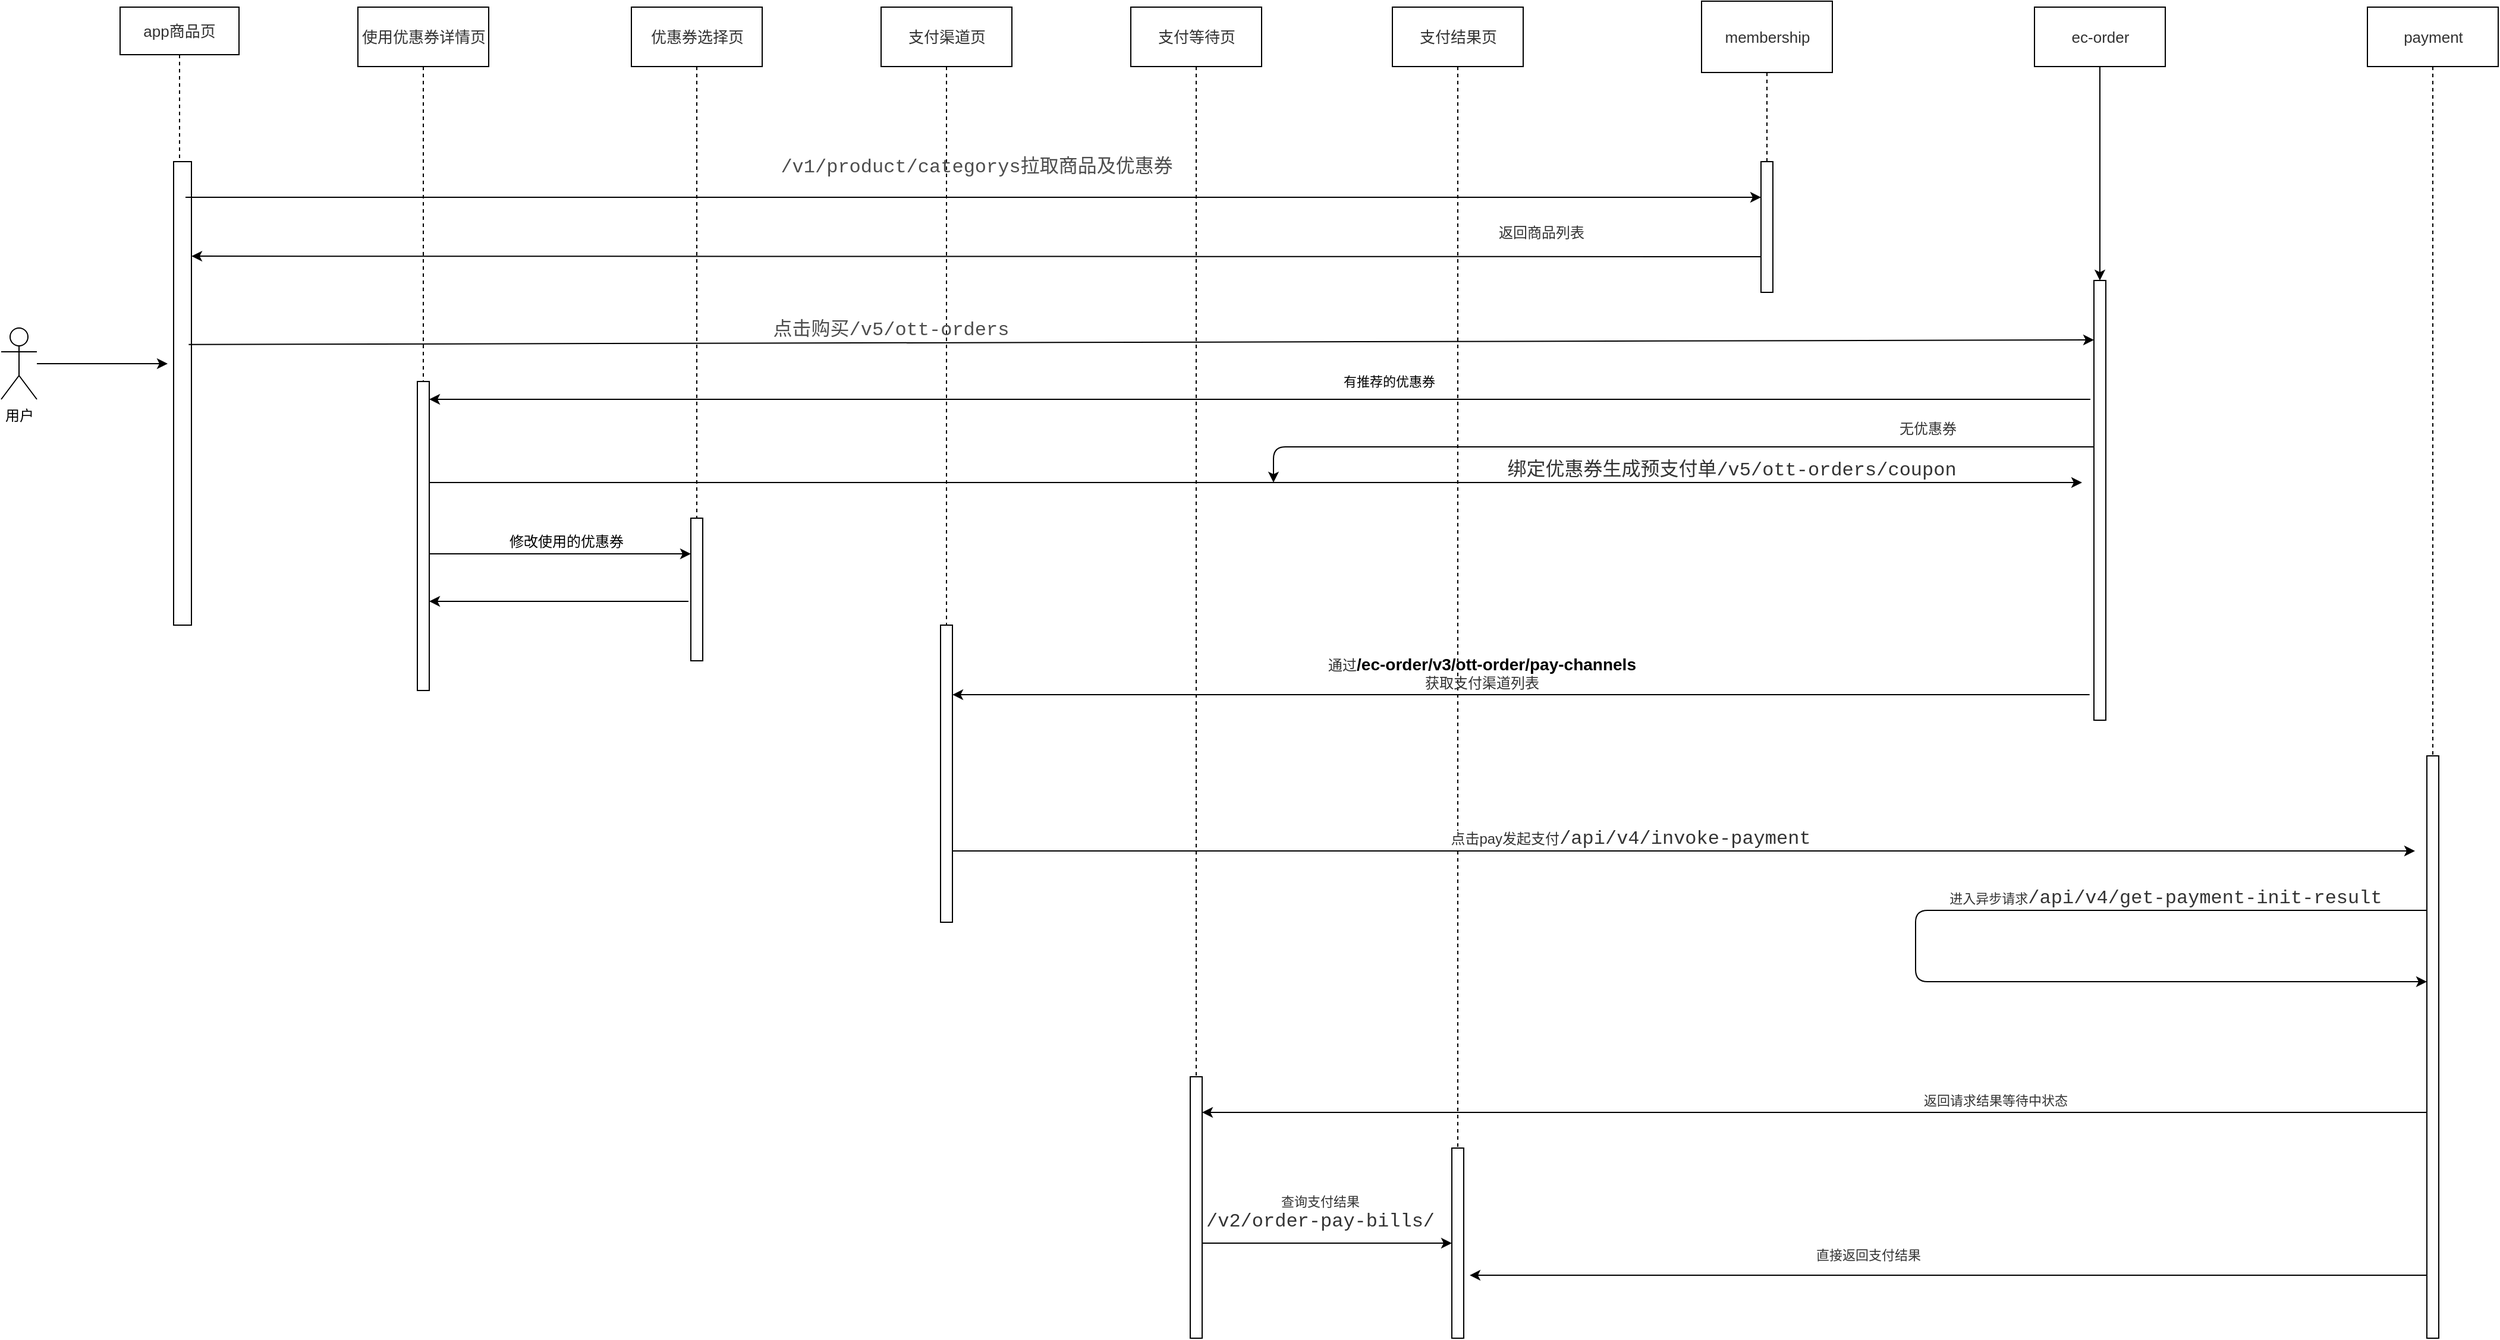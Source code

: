 <mxfile version="14.4.3" type="github">
  <diagram name="Page-1" id="13e1069c-82ec-6db2-03f1-153e76fe0fe0">
    <mxGraphModel dx="2336" dy="1306" grid="1" gridSize="10" guides="1" tooltips="1" connect="1" arrows="1" fold="1" page="1" pageScale="1" pageWidth="1100" pageHeight="850" background="#ffffff" math="0" shadow="0">
      <root>
        <mxCell id="0" />
        <mxCell id="1" parent="0" />
        <mxCell id="KET4zgN558z-WZL4oBF5-61" style="edgeStyle=none;orthogonalLoop=1;jettySize=auto;html=1;endArrow=classic;endFill=1;" edge="1" parent="1" source="KET4zgN558z-WZL4oBF5-2">
          <mxGeometry relative="1" as="geometry">
            <mxPoint x="270" y="380" as="targetPoint" />
          </mxGeometry>
        </mxCell>
        <mxCell id="KET4zgN558z-WZL4oBF5-2" value="用户" style="shape=umlActor;verticalLabelPosition=bottom;verticalAlign=top;html=1;" vertex="1" parent="1">
          <mxGeometry x="130" y="350" width="30" height="60" as="geometry" />
        </mxCell>
        <mxCell id="KET4zgN558z-WZL4oBF5-97" style="edgeStyle=none;orthogonalLoop=1;jettySize=auto;html=1;endArrow=none;endFill=0;fontColor=#333333;dashed=1;" edge="1" parent="1" source="KET4zgN558z-WZL4oBF5-3" target="KET4zgN558z-WZL4oBF5-98">
          <mxGeometry relative="1" as="geometry">
            <mxPoint x="1360" y="1063.333" as="targetPoint" />
          </mxGeometry>
        </mxCell>
        <mxCell id="KET4zgN558z-WZL4oBF5-3" value="&lt;span style=&quot;color: rgb(50 , 50 , 50) ; font-size: 13px ; background-color: rgba(255 , 255 , 255 , 0.01)&quot;&gt;支付结果页&lt;/span&gt;" style="html=1;" vertex="1" parent="1">
          <mxGeometry x="1300" y="80" width="110" height="50" as="geometry" />
        </mxCell>
        <mxCell id="KET4zgN558z-WZL4oBF5-58" style="edgeStyle=none;orthogonalLoop=1;jettySize=auto;html=1;endArrow=none;endFill=0;dashed=1;" edge="1" parent="1" source="KET4zgN558z-WZL4oBF5-4" target="KET4zgN558z-WZL4oBF5-59">
          <mxGeometry relative="1" as="geometry">
            <mxPoint x="920" y="400" as="targetPoint" />
          </mxGeometry>
        </mxCell>
        <mxCell id="KET4zgN558z-WZL4oBF5-4" value="&lt;span style=&quot;color: rgb(50 , 50 , 50) ; font-size: 13px ; background-color: rgba(255 , 255 , 255 , 0.01)&quot;&gt;支付渠道页&lt;/span&gt;" style="html=1;" vertex="1" parent="1">
          <mxGeometry x="870" y="80" width="110" height="50" as="geometry" />
        </mxCell>
        <mxCell id="KET4zgN558z-WZL4oBF5-47" style="edgeStyle=none;orthogonalLoop=1;jettySize=auto;html=1;exitX=0.5;exitY=1;exitDx=0;exitDy=0;dashed=1;endArrow=none;endFill=0;" edge="1" parent="1" source="KET4zgN558z-WZL4oBF5-5" target="KET4zgN558z-WZL4oBF5-48">
          <mxGeometry relative="1" as="geometry">
            <mxPoint x="715" y="250" as="targetPoint" />
          </mxGeometry>
        </mxCell>
        <mxCell id="KET4zgN558z-WZL4oBF5-5" value="&lt;span style=&quot;color: rgb(50 , 50 , 50) ; font-size: 13px ; background-color: rgba(255 , 255 , 255 , 0.01)&quot;&gt;优惠券选择页&lt;/span&gt;" style="html=1;" vertex="1" parent="1">
          <mxGeometry x="660" y="80" width="110" height="50" as="geometry" />
        </mxCell>
        <mxCell id="KET4zgN558z-WZL4oBF5-44" style="edgeStyle=none;orthogonalLoop=1;jettySize=auto;html=1;exitX=0.5;exitY=1;exitDx=0;exitDy=0;endArrow=none;endFill=0;dashed=1;" edge="1" parent="1" source="KET4zgN558z-WZL4oBF5-6" target="KET4zgN558z-WZL4oBF5-45">
          <mxGeometry relative="1" as="geometry">
            <mxPoint x="484.667" y="320" as="targetPoint" />
          </mxGeometry>
        </mxCell>
        <mxCell id="KET4zgN558z-WZL4oBF5-6" value="&lt;span style=&quot;color: rgb(50 , 50 , 50) ; font-size: 13px ; background-color: rgba(255 , 255 , 255 , 0.01)&quot;&gt;使用优惠券详情页&lt;/span&gt;" style="html=1;" vertex="1" parent="1">
          <mxGeometry x="430" y="80" width="110" height="50" as="geometry" />
        </mxCell>
        <mxCell id="KET4zgN558z-WZL4oBF5-92" style="edgeStyle=orthogonalEdgeStyle;orthogonalLoop=1;jettySize=auto;html=1;endArrow=none;endFill=0;fontColor=#333333;dashed=1;" edge="1" parent="1" source="KET4zgN558z-WZL4oBF5-7" target="KET4zgN558z-WZL4oBF5-93">
          <mxGeometry relative="1" as="geometry">
            <mxPoint x="1135" y="1080" as="targetPoint" />
          </mxGeometry>
        </mxCell>
        <mxCell id="KET4zgN558z-WZL4oBF5-7" value="&lt;span style=&quot;color: rgb(50 , 50 , 50) ; font-size: 13px ; background-color: rgba(255 , 255 , 255 , 0.01)&quot;&gt;支付等待页&lt;/span&gt;" style="html=1;" vertex="1" parent="1">
          <mxGeometry x="1080" y="80" width="110" height="50" as="geometry" />
        </mxCell>
        <mxCell id="KET4zgN558z-WZL4oBF5-86" style="edgeStyle=none;orthogonalLoop=1;jettySize=auto;html=1;endArrow=none;endFill=0;fontColor=#333333;dashed=1;" edge="1" parent="1" source="KET4zgN558z-WZL4oBF5-8" target="KET4zgN558z-WZL4oBF5-87">
          <mxGeometry relative="1" as="geometry">
            <mxPoint x="2175" y="740" as="targetPoint" />
          </mxGeometry>
        </mxCell>
        <mxCell id="KET4zgN558z-WZL4oBF5-8" value="&lt;span style=&quot;color: rgb(50 , 50 , 50) ; font-size: 13px ; background-color: rgba(255 , 255 , 255 , 0.01)&quot;&gt;payment&lt;/span&gt;" style="html=1;" vertex="1" parent="1">
          <mxGeometry x="2120" y="80" width="110" height="50" as="geometry" />
        </mxCell>
        <mxCell id="KET4zgN558z-WZL4oBF5-62" style="edgeStyle=none;orthogonalLoop=1;jettySize=auto;html=1;endArrow=classic;endFill=1;" edge="1" parent="1" source="KET4zgN558z-WZL4oBF5-9" target="KET4zgN558z-WZL4oBF5-63">
          <mxGeometry relative="1" as="geometry">
            <mxPoint x="1890" y="390" as="targetPoint" />
          </mxGeometry>
        </mxCell>
        <mxCell id="KET4zgN558z-WZL4oBF5-9" value="&lt;span style=&quot;color: rgb(50 , 50 , 50) ; font-size: 13px ; background-color: rgba(255 , 255 , 255 , 0.01)&quot;&gt;ec-order&lt;/span&gt;" style="html=1;" vertex="1" parent="1">
          <mxGeometry x="1840" y="80" width="110" height="50" as="geometry" />
        </mxCell>
        <mxCell id="KET4zgN558z-WZL4oBF5-29" style="edgeStyle=none;orthogonalLoop=1;jettySize=auto;html=1;dashed=1;endArrow=none;endFill=0;" edge="1" parent="1" source="KET4zgN558z-WZL4oBF5-30">
          <mxGeometry relative="1" as="geometry">
            <mxPoint x="1615" y="300" as="targetPoint" />
          </mxGeometry>
        </mxCell>
        <mxCell id="KET4zgN558z-WZL4oBF5-10" value="&lt;span style=&quot;color: rgb(50 , 50 , 50) ; font-size: 13px ; background-color: rgba(255 , 255 , 255 , 0.01)&quot;&gt;membership&lt;/span&gt;" style="html=1;" vertex="1" parent="1">
          <mxGeometry x="1560" y="75" width="110" height="60" as="geometry" />
        </mxCell>
        <mxCell id="KET4zgN558z-WZL4oBF5-12" value="" style="html=1;points=[];perimeter=orthogonalPerimeter;" vertex="1" parent="1">
          <mxGeometry x="275" y="210" width="15" height="390" as="geometry" />
        </mxCell>
        <mxCell id="KET4zgN558z-WZL4oBF5-15" value="&lt;span style=&quot;color: rgb(50 , 50 , 50) ; font-size: 13px ; background-color: rgba(255 , 255 , 255 , 0.01)&quot;&gt;app商品页&lt;/span&gt;" style="shape=umlLifeline;perimeter=lifelinePerimeter;whiteSpace=wrap;html=1;container=1;collapsible=0;recursiveResize=0;outlineConnect=0;" vertex="1" parent="1">
          <mxGeometry x="230" y="80" width="100" height="130" as="geometry" />
        </mxCell>
        <mxCell id="KET4zgN558z-WZL4oBF5-42" style="edgeStyle=none;orthogonalLoop=1;jettySize=auto;html=1;endArrow=classic;endFill=1;" edge="1" parent="1">
          <mxGeometry relative="1" as="geometry">
            <mxPoint x="285" y="240" as="sourcePoint" />
            <mxPoint x="1610" y="240" as="targetPoint" />
          </mxGeometry>
        </mxCell>
        <mxCell id="KET4zgN558z-WZL4oBF5-77" style="orthogonalLoop=1;jettySize=auto;html=1;endArrow=classic;endFill=1;fontColor=#333333;entryX=1;entryY=0.204;entryDx=0;entryDy=0;entryPerimeter=0;" edge="1" parent="1" target="KET4zgN558z-WZL4oBF5-12">
          <mxGeometry relative="1" as="geometry">
            <mxPoint x="1615" y="290" as="sourcePoint" />
            <mxPoint x="300" y="280" as="targetPoint" />
            <Array as="points" />
          </mxGeometry>
        </mxCell>
        <mxCell id="KET4zgN558z-WZL4oBF5-30" value="" style="html=1;points=[];perimeter=orthogonalPerimeter;" vertex="1" parent="1">
          <mxGeometry x="1610" y="210" width="10" height="110" as="geometry" />
        </mxCell>
        <mxCell id="KET4zgN558z-WZL4oBF5-33" style="edgeStyle=none;orthogonalLoop=1;jettySize=auto;html=1;dashed=1;endArrow=none;endFill=0;" edge="1" parent="1" source="KET4zgN558z-WZL4oBF5-10" target="KET4zgN558z-WZL4oBF5-30">
          <mxGeometry relative="1" as="geometry">
            <mxPoint x="1615" y="300" as="targetPoint" />
            <mxPoint x="1615" y="135" as="sourcePoint" />
          </mxGeometry>
        </mxCell>
        <mxCell id="KET4zgN558z-WZL4oBF5-43" value="&lt;pre style=&quot;font-family: &amp;#34;courier new&amp;#34; ; font-size: 12pt&quot;&gt;&lt;font color=&quot;#4d4d4d&quot;&gt;/v1/product/categorys拉取商品及优惠券&lt;/font&gt;&lt;/pre&gt;" style="text;html=1;align=center;verticalAlign=middle;resizable=0;points=[];autosize=1;labelBackgroundColor=none;" vertex="1" parent="1">
          <mxGeometry x="775" y="190" width="350" height="50" as="geometry" />
        </mxCell>
        <mxCell id="KET4zgN558z-WZL4oBF5-53" style="edgeStyle=none;orthogonalLoop=1;jettySize=auto;html=1;endArrow=classic;endFill=1;" edge="1" parent="1" target="KET4zgN558z-WZL4oBF5-45">
          <mxGeometry relative="1" as="geometry">
            <mxPoint x="708" y="580" as="sourcePoint" />
            <Array as="points">
              <mxPoint x="640" y="580" />
            </Array>
          </mxGeometry>
        </mxCell>
        <mxCell id="KET4zgN558z-WZL4oBF5-57" style="edgeStyle=none;orthogonalLoop=1;jettySize=auto;html=1;endArrow=classic;endFill=1;exitX=0.867;exitY=0.563;exitDx=0;exitDy=0;exitPerimeter=0;" edge="1" parent="1">
          <mxGeometry relative="1" as="geometry">
            <mxPoint x="1890" y="360.0" as="targetPoint" />
            <mxPoint x="287.675" y="363.91" as="sourcePoint" />
            <Array as="points" />
          </mxGeometry>
        </mxCell>
        <mxCell id="KET4zgN558z-WZL4oBF5-64" value="&lt;pre style=&quot;font-family: &amp;#34;courier new&amp;#34; ; font-size: 12pt&quot;&gt;&lt;font color=&quot;#4d4d4d&quot;&gt;点击购买/v5/ott-orders&lt;/font&gt;&lt;/pre&gt;" style="edgeLabel;html=1;align=center;verticalAlign=middle;resizable=0;points=[];labelBackgroundColor=none;" vertex="1" connectable="0" parent="KET4zgN558z-WZL4oBF5-57">
          <mxGeometry x="-0.263" y="-3" relative="1" as="geometry">
            <mxPoint y="-13.65" as="offset" />
          </mxGeometry>
        </mxCell>
        <mxCell id="KET4zgN558z-WZL4oBF5-67" style="edgeStyle=none;orthogonalLoop=1;jettySize=auto;html=1;endArrow=classic;endFill=1;" edge="1" parent="1" source="KET4zgN558z-WZL4oBF5-45">
          <mxGeometry relative="1" as="geometry">
            <mxPoint x="1880" y="480" as="targetPoint" />
          </mxGeometry>
        </mxCell>
        <mxCell id="KET4zgN558z-WZL4oBF5-45" value="" style="html=1;points=[];perimeter=orthogonalPerimeter;labelBackgroundColor=#ffffff;" vertex="1" parent="1">
          <mxGeometry x="480" y="395" width="10" height="260" as="geometry" />
        </mxCell>
        <mxCell id="KET4zgN558z-WZL4oBF5-55" style="edgeStyle=none;orthogonalLoop=1;jettySize=auto;html=1;endArrow=classic;endFill=1;" edge="1" parent="1" source="KET4zgN558z-WZL4oBF5-45" target="KET4zgN558z-WZL4oBF5-48">
          <mxGeometry relative="1" as="geometry">
            <mxPoint x="490" y="330" as="sourcePoint" />
            <Array as="points">
              <mxPoint x="600" y="540" />
            </Array>
          </mxGeometry>
        </mxCell>
        <mxCell id="KET4zgN558z-WZL4oBF5-48" value="" style="html=1;points=[];perimeter=orthogonalPerimeter;labelBackgroundColor=none;" vertex="1" parent="1">
          <mxGeometry x="710" y="510" width="10" height="120" as="geometry" />
        </mxCell>
        <mxCell id="KET4zgN558z-WZL4oBF5-54" value="修改使用的优惠券" style="text;html=1;align=center;verticalAlign=middle;resizable=0;points=[];autosize=1;" vertex="1" parent="1">
          <mxGeometry x="550" y="520" width="110" height="20" as="geometry" />
        </mxCell>
        <mxCell id="KET4zgN558z-WZL4oBF5-84" style="edgeStyle=none;orthogonalLoop=1;jettySize=auto;html=1;endArrow=classic;endFill=1;fontColor=#333333;" edge="1" parent="1" source="KET4zgN558z-WZL4oBF5-59">
          <mxGeometry relative="1" as="geometry">
            <mxPoint x="2160" y="790" as="targetPoint" />
          </mxGeometry>
        </mxCell>
        <mxCell id="KET4zgN558z-WZL4oBF5-59" value="" style="html=1;points=[];perimeter=orthogonalPerimeter;labelBackgroundColor=none;" vertex="1" parent="1">
          <mxGeometry x="920" y="600" width="10" height="250" as="geometry" />
        </mxCell>
        <mxCell id="KET4zgN558z-WZL4oBF5-65" style="edgeStyle=none;orthogonalLoop=1;jettySize=auto;html=1;entryX=1.3;entryY=0.862;entryDx=0;entryDy=0;entryPerimeter=0;endArrow=classic;endFill=1;" edge="1" parent="1">
          <mxGeometry relative="1" as="geometry">
            <mxPoint x="1887" y="410.0" as="sourcePoint" />
            <mxPoint x="490" y="410.0" as="targetPoint" />
          </mxGeometry>
        </mxCell>
        <mxCell id="KET4zgN558z-WZL4oBF5-66" value="有推荐的优惠券" style="edgeLabel;html=1;align=center;verticalAlign=middle;resizable=0;points=[];" vertex="1" connectable="0" parent="KET4zgN558z-WZL4oBF5-65">
          <mxGeometry x="-0.155" relative="1" as="geometry">
            <mxPoint y="-15.16" as="offset" />
          </mxGeometry>
        </mxCell>
        <mxCell id="KET4zgN558z-WZL4oBF5-69" style="edgeStyle=orthogonalEdgeStyle;orthogonalLoop=1;jettySize=auto;html=1;endArrow=classic;endFill=1;fontColor=#333333;" edge="1" parent="1" source="KET4zgN558z-WZL4oBF5-63">
          <mxGeometry relative="1" as="geometry">
            <mxPoint x="1200" y="480" as="targetPoint" />
            <Array as="points">
              <mxPoint x="1200" y="450" />
              <mxPoint x="1200" y="480" />
            </Array>
          </mxGeometry>
        </mxCell>
        <mxCell id="KET4zgN558z-WZL4oBF5-82" style="orthogonalLoop=1;jettySize=auto;html=1;endArrow=classic;endFill=1;fontColor=#333333;exitX=-0.367;exitY=0.942;exitDx=0;exitDy=0;exitPerimeter=0;" edge="1" parent="1" source="KET4zgN558z-WZL4oBF5-63" target="KET4zgN558z-WZL4oBF5-59">
          <mxGeometry relative="1" as="geometry">
            <mxPoint x="1880" y="660" as="sourcePoint" />
          </mxGeometry>
        </mxCell>
        <mxCell id="KET4zgN558z-WZL4oBF5-63" value="" style="html=1;points=[];perimeter=orthogonalPerimeter;" vertex="1" parent="1">
          <mxGeometry x="1890" y="310" width="10" height="370" as="geometry" />
        </mxCell>
        <mxCell id="KET4zgN558z-WZL4oBF5-68" value="&lt;pre style=&quot;font-family: &amp;#34;courier new&amp;#34; ; font-size: 12pt&quot;&gt;&lt;span&gt;绑定优惠券生成预支付单/v5/ott-orders/coupon&lt;/span&gt;&lt;/pre&gt;" style="text;html=1;align=center;verticalAlign=middle;resizable=0;points=[];autosize=1;labelBackgroundColor=none;fontColor=#333333;" vertex="1" parent="1">
          <mxGeometry x="1390" y="445" width="390" height="50" as="geometry" />
        </mxCell>
        <mxCell id="KET4zgN558z-WZL4oBF5-72" value="无优惠券" style="text;html=1;align=center;verticalAlign=middle;resizable=0;points=[];autosize=1;fontColor=#333333;" vertex="1" parent="1">
          <mxGeometry x="1720" y="425" width="60" height="20" as="geometry" />
        </mxCell>
        <mxCell id="KET4zgN558z-WZL4oBF5-78" value="返回商品列表" style="text;html=1;align=center;verticalAlign=middle;resizable=0;points=[];autosize=1;fontColor=#333333;" vertex="1" parent="1">
          <mxGeometry x="1380" y="260" width="90" height="20" as="geometry" />
        </mxCell>
        <mxCell id="KET4zgN558z-WZL4oBF5-83" value="通过&lt;strong style=&quot;font-family: &amp;#34;arial&amp;#34; , sans-serif ; font-size: 14px&quot;&gt;&lt;span style=&quot;color: rgb(0 , 0 , 0)&quot;&gt;/ec-order/v3/ott-order/pay-channels&lt;/span&gt;&lt;/strong&gt;&lt;br&gt;获取支付渠道列表" style="text;html=1;align=center;verticalAlign=middle;resizable=0;points=[];autosize=1;fontColor=#333333;" vertex="1" parent="1">
          <mxGeometry x="1240" y="625" width="270" height="30" as="geometry" />
        </mxCell>
        <mxCell id="KET4zgN558z-WZL4oBF5-85" value="&lt;span style=&quot;background-color: rgb(255 , 255 , 255)&quot;&gt;点击pay发起支付&lt;span style=&quot;font-family: &amp;#34;courier new&amp;#34; ; font-size: 12pt&quot;&gt;/api/v4/invoke-payment&lt;/span&gt;&lt;/span&gt;" style="text;html=1;align=center;verticalAlign=middle;resizable=0;points=[];autosize=1;fontColor=#333333;" vertex="1" parent="1">
          <mxGeometry x="1340" y="770" width="320" height="20" as="geometry" />
        </mxCell>
        <mxCell id="KET4zgN558z-WZL4oBF5-88" style="edgeStyle=orthogonalEdgeStyle;orthogonalLoop=1;jettySize=auto;html=1;endArrow=classic;endFill=1;fontColor=#333333;" edge="1" parent="1" source="KET4zgN558z-WZL4oBF5-87" target="KET4zgN558z-WZL4oBF5-87">
          <mxGeometry relative="1" as="geometry">
            <mxPoint x="2150" y="900" as="targetPoint" />
            <Array as="points">
              <mxPoint x="1740" y="840" />
              <mxPoint x="1740" y="900" />
            </Array>
          </mxGeometry>
        </mxCell>
        <mxCell id="KET4zgN558z-WZL4oBF5-91" value="&lt;span style=&quot;&quot;&gt;进入异步请求&lt;span style=&quot;font-family: &amp;quot;courier new&amp;quot; ; font-size: 12pt&quot;&gt;/api/v4/get-payment-init-result&lt;/span&gt;&lt;/span&gt;" style="edgeLabel;html=1;align=center;verticalAlign=middle;resizable=0;points=[];fontColor=#333333;labelBackgroundColor=none;" vertex="1" connectable="0" parent="KET4zgN558z-WZL4oBF5-88">
          <mxGeometry x="-0.376" y="4" relative="1" as="geometry">
            <mxPoint x="66.67" y="-14" as="offset" />
          </mxGeometry>
        </mxCell>
        <mxCell id="KET4zgN558z-WZL4oBF5-94" style="orthogonalLoop=1;jettySize=auto;html=1;endArrow=classic;endFill=1;fontColor=#333333;" edge="1" parent="1" source="KET4zgN558z-WZL4oBF5-87" target="KET4zgN558z-WZL4oBF5-93">
          <mxGeometry relative="1" as="geometry">
            <Array as="points">
              <mxPoint x="1930" y="1010" />
            </Array>
          </mxGeometry>
        </mxCell>
        <mxCell id="KET4zgN558z-WZL4oBF5-95" value="返回请求结果等待中状态" style="edgeLabel;html=1;align=center;verticalAlign=middle;resizable=0;points=[];fontColor=#333333;" vertex="1" connectable="0" parent="KET4zgN558z-WZL4oBF5-94">
          <mxGeometry x="-0.294" relative="1" as="geometry">
            <mxPoint y="-10" as="offset" />
          </mxGeometry>
        </mxCell>
        <mxCell id="KET4zgN558z-WZL4oBF5-104" style="edgeStyle=none;orthogonalLoop=1;jettySize=auto;html=1;entryX=1.5;entryY=0.669;entryDx=0;entryDy=0;entryPerimeter=0;endArrow=classic;endFill=1;fontColor=#333333;" edge="1" parent="1" source="KET4zgN558z-WZL4oBF5-87" target="KET4zgN558z-WZL4oBF5-98">
          <mxGeometry relative="1" as="geometry" />
        </mxCell>
        <mxCell id="KET4zgN558z-WZL4oBF5-105" value="直接返回支付结果" style="edgeLabel;html=1;align=center;verticalAlign=middle;resizable=0;points=[];fontColor=#333333;" vertex="1" connectable="0" parent="KET4zgN558z-WZL4oBF5-104">
          <mxGeometry x="0.168" y="5" relative="1" as="geometry">
            <mxPoint y="-22.04" as="offset" />
          </mxGeometry>
        </mxCell>
        <mxCell id="KET4zgN558z-WZL4oBF5-87" value="" style="html=1;points=[];perimeter=orthogonalPerimeter;labelBackgroundColor=none;fontColor=#333333;" vertex="1" parent="1">
          <mxGeometry x="2170" y="710" width="10" height="490" as="geometry" />
        </mxCell>
        <mxCell id="KET4zgN558z-WZL4oBF5-96" style="edgeStyle=none;orthogonalLoop=1;jettySize=auto;html=1;endArrow=classic;endFill=1;fontColor=#333333;" edge="1" parent="1" source="KET4zgN558z-WZL4oBF5-93" target="KET4zgN558z-WZL4oBF5-98">
          <mxGeometry relative="1" as="geometry">
            <mxPoint x="1340" y="1120" as="targetPoint" />
            <Array as="points">
              <mxPoint x="1280" y="1120" />
            </Array>
          </mxGeometry>
        </mxCell>
        <mxCell id="KET4zgN558z-WZL4oBF5-99" value="查询支付结果&lt;br&gt;&lt;span style=&quot;font-family: &amp;#34;courier new&amp;#34; ; font-size: 12pt&quot;&gt;/v2/order-pay-bills/&lt;/span&gt;" style="edgeLabel;html=1;align=center;verticalAlign=middle;resizable=0;points=[];fontColor=#333333;labelBackgroundColor=none;" vertex="1" connectable="0" parent="KET4zgN558z-WZL4oBF5-96">
          <mxGeometry x="-0.124" y="7" relative="1" as="geometry">
            <mxPoint x="6.67" y="-18" as="offset" />
          </mxGeometry>
        </mxCell>
        <mxCell id="KET4zgN558z-WZL4oBF5-93" value="" style="html=1;points=[];perimeter=orthogonalPerimeter;labelBackgroundColor=none;fontColor=#333333;" vertex="1" parent="1">
          <mxGeometry x="1130" y="980" width="10" height="220" as="geometry" />
        </mxCell>
        <mxCell id="KET4zgN558z-WZL4oBF5-98" value="" style="html=1;points=[];perimeter=orthogonalPerimeter;labelBackgroundColor=none;fontColor=#333333;" vertex="1" parent="1">
          <mxGeometry x="1350" y="1040" width="10" height="160" as="geometry" />
        </mxCell>
      </root>
    </mxGraphModel>
  </diagram>
</mxfile>
